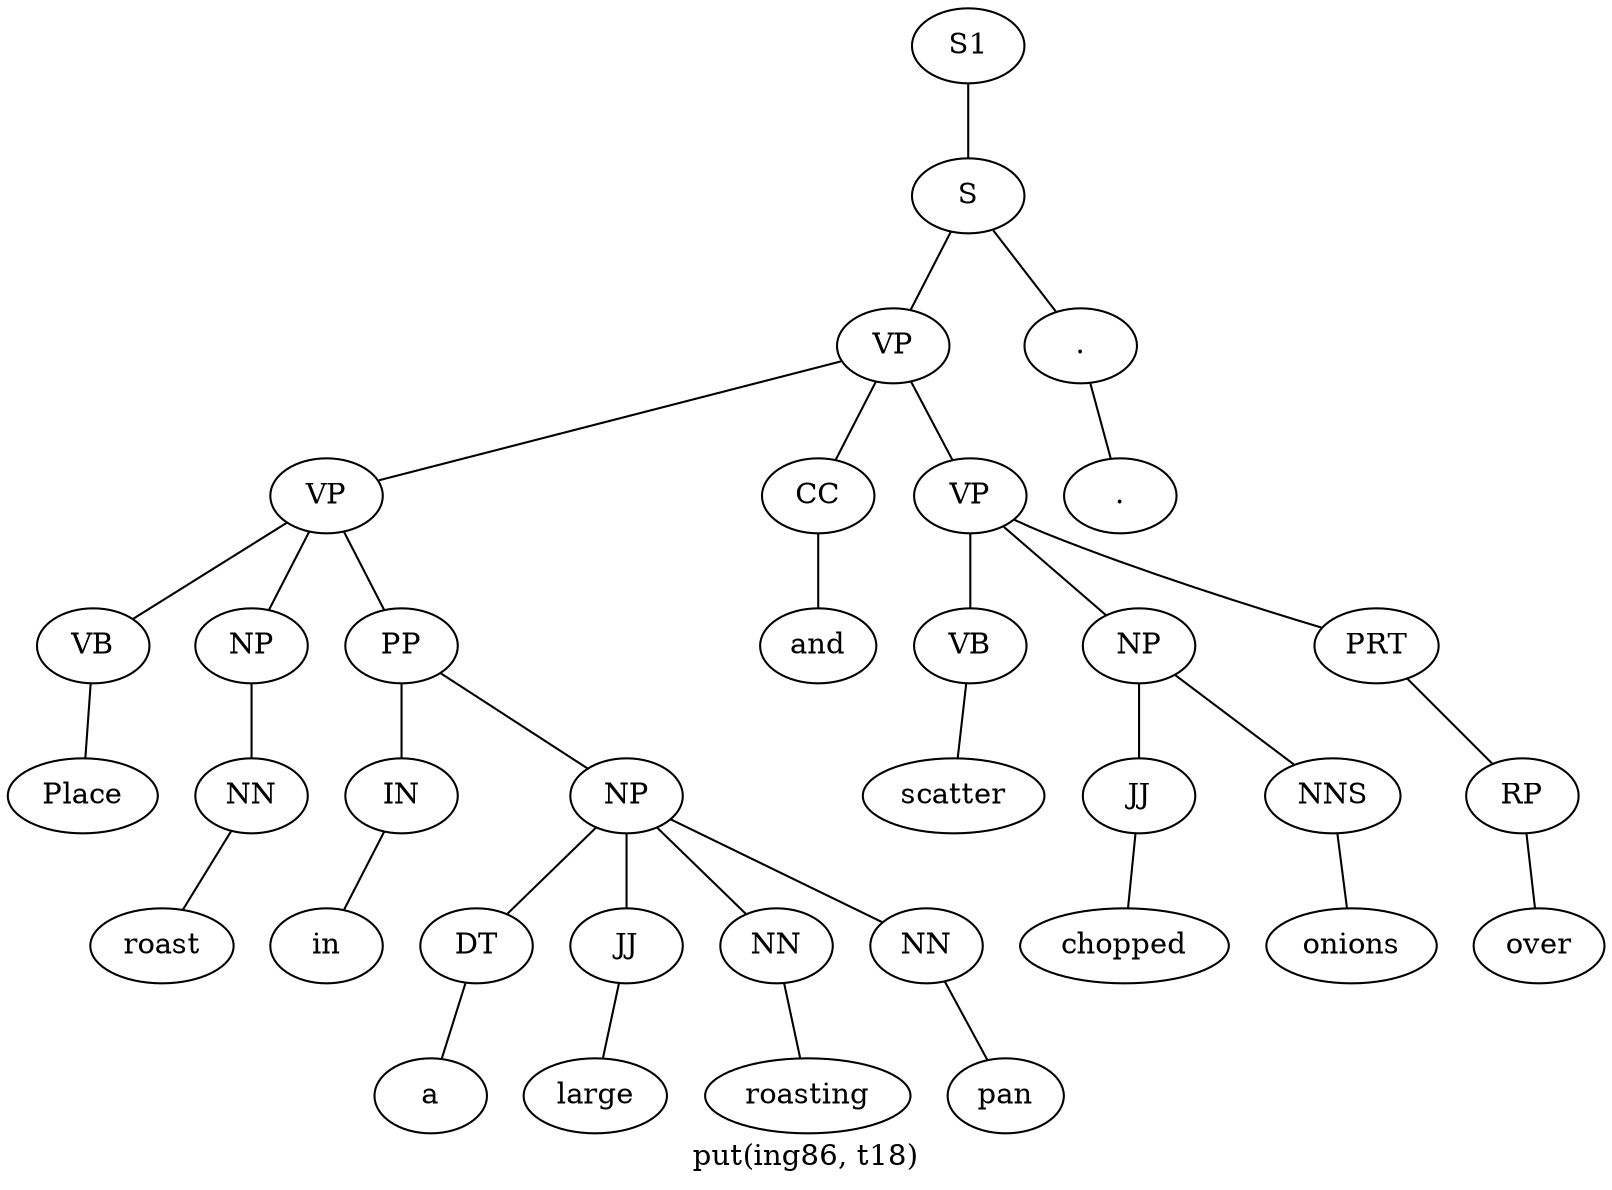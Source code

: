 graph SyntaxGraph {
	label = "put(ing86, t18)";
	Node0 [label="S1"];
	Node1 [label="S"];
	Node2 [label="VP"];
	Node3 [label="VP"];
	Node4 [label="VB"];
	Node5 [label="Place"];
	Node6 [label="NP"];
	Node7 [label="NN"];
	Node8 [label="roast"];
	Node9 [label="PP"];
	Node10 [label="IN"];
	Node11 [label="in"];
	Node12 [label="NP"];
	Node13 [label="DT"];
	Node14 [label="a"];
	Node15 [label="JJ"];
	Node16 [label="large"];
	Node17 [label="NN"];
	Node18 [label="roasting"];
	Node19 [label="NN"];
	Node20 [label="pan"];
	Node21 [label="CC"];
	Node22 [label="and"];
	Node23 [label="VP"];
	Node24 [label="VB"];
	Node25 [label="scatter"];
	Node26 [label="NP"];
	Node27 [label="JJ"];
	Node28 [label="chopped"];
	Node29 [label="NNS"];
	Node30 [label="onions"];
	Node31 [label="PRT"];
	Node32 [label="RP"];
	Node33 [label="over"];
	Node34 [label="."];
	Node35 [label="."];

	Node0 -- Node1;
	Node1 -- Node2;
	Node1 -- Node34;
	Node2 -- Node3;
	Node2 -- Node21;
	Node2 -- Node23;
	Node3 -- Node4;
	Node3 -- Node6;
	Node3 -- Node9;
	Node4 -- Node5;
	Node6 -- Node7;
	Node7 -- Node8;
	Node9 -- Node10;
	Node9 -- Node12;
	Node10 -- Node11;
	Node12 -- Node13;
	Node12 -- Node15;
	Node12 -- Node17;
	Node12 -- Node19;
	Node13 -- Node14;
	Node15 -- Node16;
	Node17 -- Node18;
	Node19 -- Node20;
	Node21 -- Node22;
	Node23 -- Node24;
	Node23 -- Node26;
	Node23 -- Node31;
	Node24 -- Node25;
	Node26 -- Node27;
	Node26 -- Node29;
	Node27 -- Node28;
	Node29 -- Node30;
	Node31 -- Node32;
	Node32 -- Node33;
	Node34 -- Node35;
}